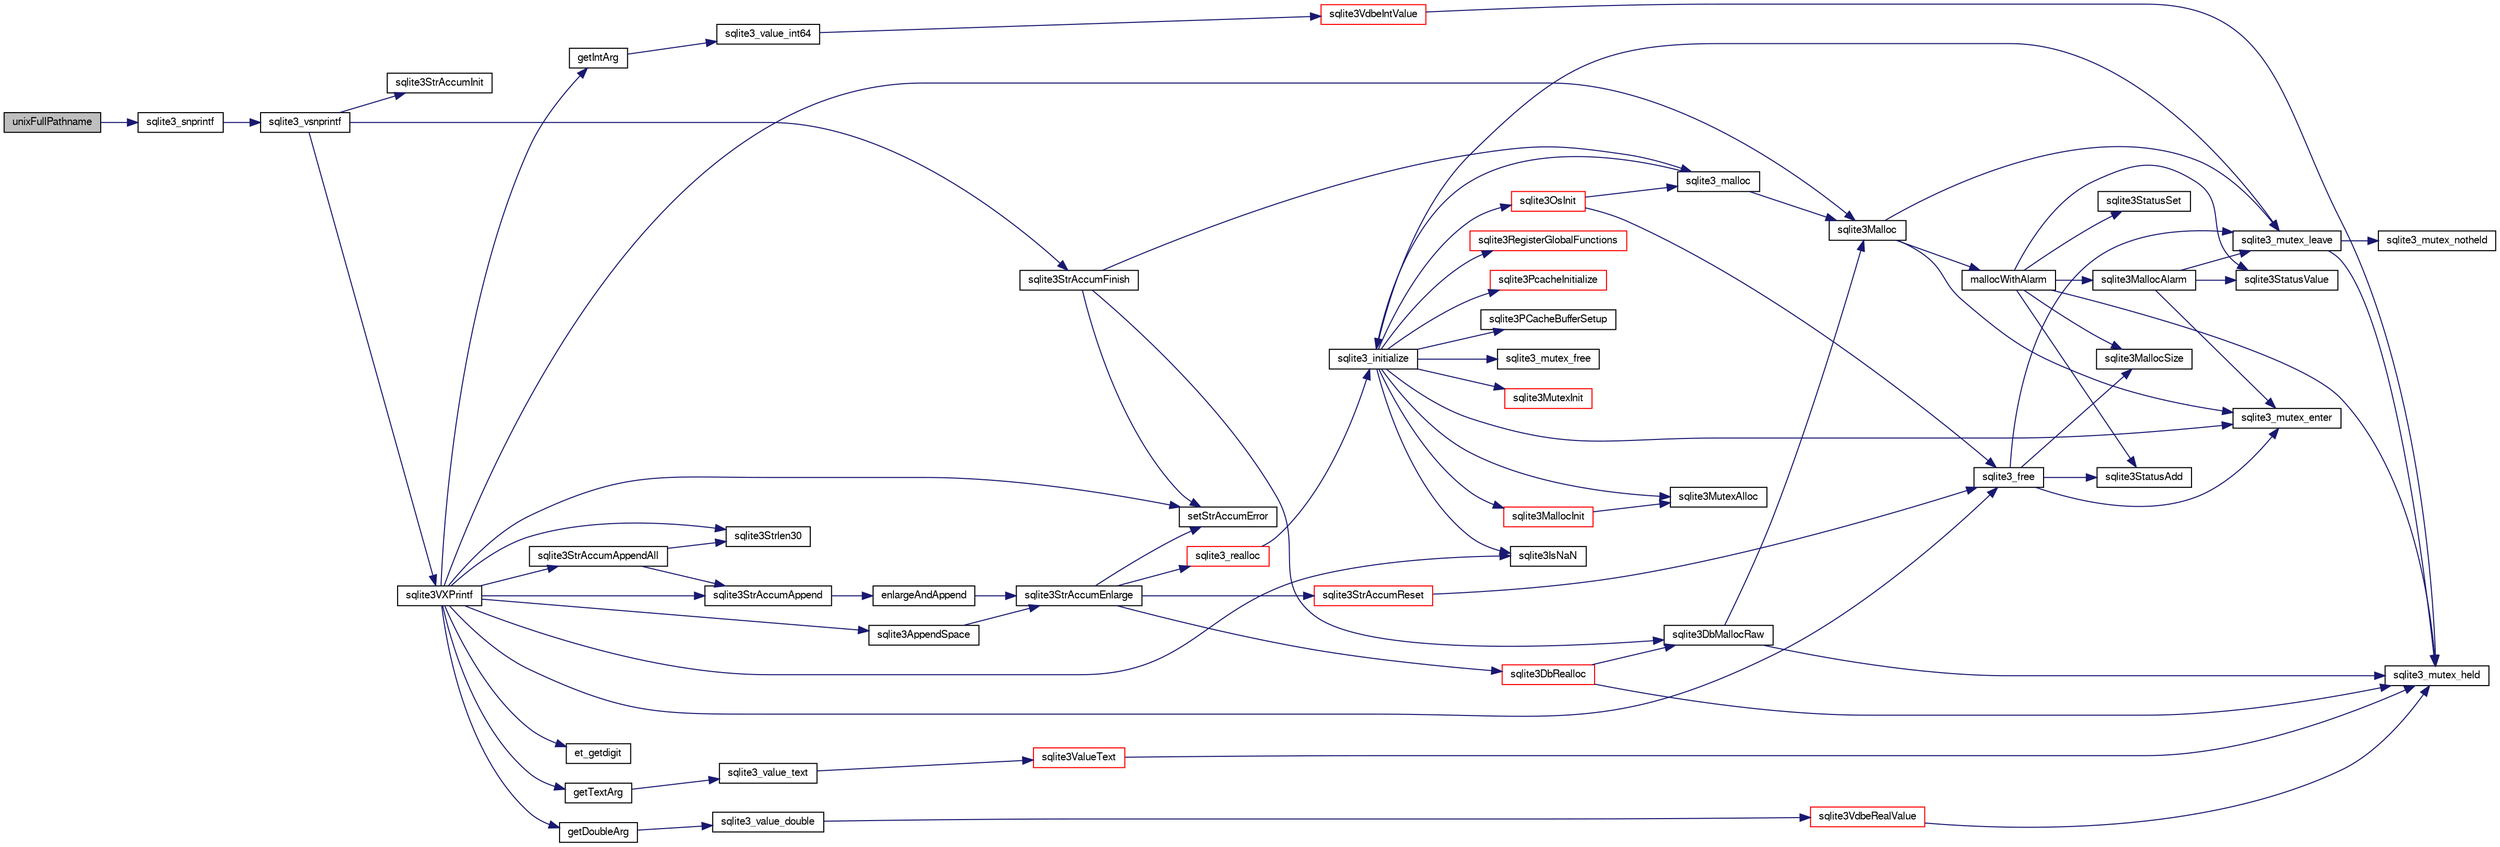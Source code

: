 digraph "unixFullPathname"
{
  edge [fontname="FreeSans",fontsize="10",labelfontname="FreeSans",labelfontsize="10"];
  node [fontname="FreeSans",fontsize="10",shape=record];
  rankdir="LR";
  Node846587 [label="unixFullPathname",height=0.2,width=0.4,color="black", fillcolor="grey75", style="filled", fontcolor="black"];
  Node846587 -> Node846588 [color="midnightblue",fontsize="10",style="solid",fontname="FreeSans"];
  Node846588 [label="sqlite3_snprintf",height=0.2,width=0.4,color="black", fillcolor="white", style="filled",URL="$sqlite3_8c.html#aa2695a752e971577f5784122f2013c40"];
  Node846588 -> Node846589 [color="midnightblue",fontsize="10",style="solid",fontname="FreeSans"];
  Node846589 [label="sqlite3_vsnprintf",height=0.2,width=0.4,color="black", fillcolor="white", style="filled",URL="$sqlite3_8c.html#a0862c03aea71d62847e452aa655add42"];
  Node846589 -> Node846590 [color="midnightblue",fontsize="10",style="solid",fontname="FreeSans"];
  Node846590 [label="sqlite3StrAccumInit",height=0.2,width=0.4,color="black", fillcolor="white", style="filled",URL="$sqlite3_8c.html#aabf95e113b9d54d519cd15a56215f560"];
  Node846589 -> Node846591 [color="midnightblue",fontsize="10",style="solid",fontname="FreeSans"];
  Node846591 [label="sqlite3VXPrintf",height=0.2,width=0.4,color="black", fillcolor="white", style="filled",URL="$sqlite3_8c.html#a63c25806c9bd4a2b76f9a0eb232c6bde"];
  Node846591 -> Node846592 [color="midnightblue",fontsize="10",style="solid",fontname="FreeSans"];
  Node846592 [label="sqlite3StrAccumAppend",height=0.2,width=0.4,color="black", fillcolor="white", style="filled",URL="$sqlite3_8c.html#a56664fa33def33c5a5245b623441d5e0"];
  Node846592 -> Node846593 [color="midnightblue",fontsize="10",style="solid",fontname="FreeSans"];
  Node846593 [label="enlargeAndAppend",height=0.2,width=0.4,color="black", fillcolor="white", style="filled",URL="$sqlite3_8c.html#a25b21e61dc0883d849890eaa8a18088a"];
  Node846593 -> Node846594 [color="midnightblue",fontsize="10",style="solid",fontname="FreeSans"];
  Node846594 [label="sqlite3StrAccumEnlarge",height=0.2,width=0.4,color="black", fillcolor="white", style="filled",URL="$sqlite3_8c.html#a38976500a97c69d65086eeccca82dd96"];
  Node846594 -> Node846595 [color="midnightblue",fontsize="10",style="solid",fontname="FreeSans"];
  Node846595 [label="setStrAccumError",height=0.2,width=0.4,color="black", fillcolor="white", style="filled",URL="$sqlite3_8c.html#a3dc479a1fc8ba1ab8edfe51f8a0b102c"];
  Node846594 -> Node846596 [color="midnightblue",fontsize="10",style="solid",fontname="FreeSans"];
  Node846596 [label="sqlite3StrAccumReset",height=0.2,width=0.4,color="red", fillcolor="white", style="filled",URL="$sqlite3_8c.html#ad7e70f4ec9d2fa3a63a371e2c7c555d8"];
  Node846596 -> Node846603 [color="midnightblue",fontsize="10",style="solid",fontname="FreeSans"];
  Node846603 [label="sqlite3_free",height=0.2,width=0.4,color="black", fillcolor="white", style="filled",URL="$sqlite3_8c.html#a6552349e36a8a691af5487999ab09519"];
  Node846603 -> Node846604 [color="midnightblue",fontsize="10",style="solid",fontname="FreeSans"];
  Node846604 [label="sqlite3_mutex_enter",height=0.2,width=0.4,color="black", fillcolor="white", style="filled",URL="$sqlite3_8c.html#a1c12cde690bd89f104de5cbad12a6bf5"];
  Node846603 -> Node846605 [color="midnightblue",fontsize="10",style="solid",fontname="FreeSans"];
  Node846605 [label="sqlite3StatusAdd",height=0.2,width=0.4,color="black", fillcolor="white", style="filled",URL="$sqlite3_8c.html#afa029f93586aeab4cc85360905dae9cd"];
  Node846603 -> Node846601 [color="midnightblue",fontsize="10",style="solid",fontname="FreeSans"];
  Node846601 [label="sqlite3MallocSize",height=0.2,width=0.4,color="black", fillcolor="white", style="filled",URL="$sqlite3_8c.html#acf5d2a5f35270bafb050bd2def576955"];
  Node846603 -> Node846606 [color="midnightblue",fontsize="10",style="solid",fontname="FreeSans"];
  Node846606 [label="sqlite3_mutex_leave",height=0.2,width=0.4,color="black", fillcolor="white", style="filled",URL="$sqlite3_8c.html#a5838d235601dbd3c1fa993555c6bcc93"];
  Node846606 -> Node846598 [color="midnightblue",fontsize="10",style="solid",fontname="FreeSans"];
  Node846598 [label="sqlite3_mutex_held",height=0.2,width=0.4,color="black", fillcolor="white", style="filled",URL="$sqlite3_8c.html#acf77da68932b6bc163c5e68547ecc3e7"];
  Node846606 -> Node846607 [color="midnightblue",fontsize="10",style="solid",fontname="FreeSans"];
  Node846607 [label="sqlite3_mutex_notheld",height=0.2,width=0.4,color="black", fillcolor="white", style="filled",URL="$sqlite3_8c.html#a83967c837c1c000d3b5adcfaa688f5dc"];
  Node846594 -> Node846608 [color="midnightblue",fontsize="10",style="solid",fontname="FreeSans"];
  Node846608 [label="sqlite3DbRealloc",height=0.2,width=0.4,color="red", fillcolor="white", style="filled",URL="$sqlite3_8c.html#ae028f4902a9d29bcaf310ff289ee87dc"];
  Node846608 -> Node846598 [color="midnightblue",fontsize="10",style="solid",fontname="FreeSans"];
  Node846608 -> Node846609 [color="midnightblue",fontsize="10",style="solid",fontname="FreeSans"];
  Node846609 [label="sqlite3DbMallocRaw",height=0.2,width=0.4,color="black", fillcolor="white", style="filled",URL="$sqlite3_8c.html#abbe8be0cf7175e11ddc3e2218fad924e"];
  Node846609 -> Node846598 [color="midnightblue",fontsize="10",style="solid",fontname="FreeSans"];
  Node846609 -> Node846610 [color="midnightblue",fontsize="10",style="solid",fontname="FreeSans"];
  Node846610 [label="sqlite3Malloc",height=0.2,width=0.4,color="black", fillcolor="white", style="filled",URL="$sqlite3_8c.html#a361a2eaa846b1885f123abe46f5d8b2b"];
  Node846610 -> Node846604 [color="midnightblue",fontsize="10",style="solid",fontname="FreeSans"];
  Node846610 -> Node846611 [color="midnightblue",fontsize="10",style="solid",fontname="FreeSans"];
  Node846611 [label="mallocWithAlarm",height=0.2,width=0.4,color="black", fillcolor="white", style="filled",URL="$sqlite3_8c.html#ab070d5cf8e48ec8a6a43cf025d48598b"];
  Node846611 -> Node846598 [color="midnightblue",fontsize="10",style="solid",fontname="FreeSans"];
  Node846611 -> Node846612 [color="midnightblue",fontsize="10",style="solid",fontname="FreeSans"];
  Node846612 [label="sqlite3StatusSet",height=0.2,width=0.4,color="black", fillcolor="white", style="filled",URL="$sqlite3_8c.html#afec7586c01fcb5ea17dc9d7725a589d9"];
  Node846611 -> Node846613 [color="midnightblue",fontsize="10",style="solid",fontname="FreeSans"];
  Node846613 [label="sqlite3StatusValue",height=0.2,width=0.4,color="black", fillcolor="white", style="filled",URL="$sqlite3_8c.html#a30b8ac296c6e200c1fa57708d52c6ef6"];
  Node846611 -> Node846614 [color="midnightblue",fontsize="10",style="solid",fontname="FreeSans"];
  Node846614 [label="sqlite3MallocAlarm",height=0.2,width=0.4,color="black", fillcolor="white", style="filled",URL="$sqlite3_8c.html#ada66988e8471d1198f3219c062377508"];
  Node846614 -> Node846613 [color="midnightblue",fontsize="10",style="solid",fontname="FreeSans"];
  Node846614 -> Node846606 [color="midnightblue",fontsize="10",style="solid",fontname="FreeSans"];
  Node846614 -> Node846604 [color="midnightblue",fontsize="10",style="solid",fontname="FreeSans"];
  Node846611 -> Node846601 [color="midnightblue",fontsize="10",style="solid",fontname="FreeSans"];
  Node846611 -> Node846605 [color="midnightblue",fontsize="10",style="solid",fontname="FreeSans"];
  Node846610 -> Node846606 [color="midnightblue",fontsize="10",style="solid",fontname="FreeSans"];
  Node846594 -> Node846789 [color="midnightblue",fontsize="10",style="solid",fontname="FreeSans"];
  Node846789 [label="sqlite3_realloc",height=0.2,width=0.4,color="red", fillcolor="white", style="filled",URL="$sqlite3_8c.html#a822d9e42f6ab4b2ec803f311aeb9618d"];
  Node846789 -> Node846616 [color="midnightblue",fontsize="10",style="solid",fontname="FreeSans"];
  Node846616 [label="sqlite3_initialize",height=0.2,width=0.4,color="black", fillcolor="white", style="filled",URL="$sqlite3_8c.html#ab0c0ee2d5d4cf8b28e9572296a8861df"];
  Node846616 -> Node846617 [color="midnightblue",fontsize="10",style="solid",fontname="FreeSans"];
  Node846617 [label="sqlite3MutexInit",height=0.2,width=0.4,color="red", fillcolor="white", style="filled",URL="$sqlite3_8c.html#a7906afcdd1cdb3d0007eb932398a1158"];
  Node846616 -> Node846635 [color="midnightblue",fontsize="10",style="solid",fontname="FreeSans"];
  Node846635 [label="sqlite3MutexAlloc",height=0.2,width=0.4,color="black", fillcolor="white", style="filled",URL="$sqlite3_8c.html#a0e3f432ee581f6876b590e7ad7e84e19"];
  Node846616 -> Node846604 [color="midnightblue",fontsize="10",style="solid",fontname="FreeSans"];
  Node846616 -> Node846636 [color="midnightblue",fontsize="10",style="solid",fontname="FreeSans"];
  Node846636 [label="sqlite3MallocInit",height=0.2,width=0.4,color="red", fillcolor="white", style="filled",URL="$sqlite3_8c.html#a9e06f9e7cad0d83ce80ab493c9533552"];
  Node846636 -> Node846635 [color="midnightblue",fontsize="10",style="solid",fontname="FreeSans"];
  Node846616 -> Node846606 [color="midnightblue",fontsize="10",style="solid",fontname="FreeSans"];
  Node846616 -> Node846679 [color="midnightblue",fontsize="10",style="solid",fontname="FreeSans"];
  Node846679 [label="sqlite3RegisterGlobalFunctions",height=0.2,width=0.4,color="red", fillcolor="white", style="filled",URL="$sqlite3_8c.html#a9f75bd111010f29e1b8d74344473c4ec"];
  Node846616 -> Node846857 [color="midnightblue",fontsize="10",style="solid",fontname="FreeSans"];
  Node846857 [label="sqlite3PcacheInitialize",height=0.2,width=0.4,color="red", fillcolor="white", style="filled",URL="$sqlite3_8c.html#a2902c61ddc88bea002c4d69fe4052b1f"];
  Node846616 -> Node846858 [color="midnightblue",fontsize="10",style="solid",fontname="FreeSans"];
  Node846858 [label="sqlite3OsInit",height=0.2,width=0.4,color="red", fillcolor="white", style="filled",URL="$sqlite3_8c.html#afeaa886fe1ca086a30fd278b1d069762"];
  Node846858 -> Node846642 [color="midnightblue",fontsize="10",style="solid",fontname="FreeSans"];
  Node846642 [label="sqlite3_malloc",height=0.2,width=0.4,color="black", fillcolor="white", style="filled",URL="$sqlite3_8c.html#ac79dba55fc32b6a840cf5a9769bce7cd"];
  Node846642 -> Node846616 [color="midnightblue",fontsize="10",style="solid",fontname="FreeSans"];
  Node846642 -> Node846610 [color="midnightblue",fontsize="10",style="solid",fontname="FreeSans"];
  Node846858 -> Node846603 [color="midnightblue",fontsize="10",style="solid",fontname="FreeSans"];
  Node846616 -> Node846862 [color="midnightblue",fontsize="10",style="solid",fontname="FreeSans"];
  Node846862 [label="sqlite3PCacheBufferSetup",height=0.2,width=0.4,color="black", fillcolor="white", style="filled",URL="$sqlite3_8c.html#ad18a1eebefdfbc4254f473f7b0101937"];
  Node846616 -> Node846863 [color="midnightblue",fontsize="10",style="solid",fontname="FreeSans"];
  Node846863 [label="sqlite3_mutex_free",height=0.2,width=0.4,color="black", fillcolor="white", style="filled",URL="$sqlite3_8c.html#a2db2e72e08f6873afa9c61b0ec726fec"];
  Node846616 -> Node846757 [color="midnightblue",fontsize="10",style="solid",fontname="FreeSans"];
  Node846757 [label="sqlite3IsNaN",height=0.2,width=0.4,color="black", fillcolor="white", style="filled",URL="$sqlite3_8c.html#aed4d78203877c3486765ccbc7feebb50"];
  Node846591 -> Node846864 [color="midnightblue",fontsize="10",style="solid",fontname="FreeSans"];
  Node846864 [label="getIntArg",height=0.2,width=0.4,color="black", fillcolor="white", style="filled",URL="$sqlite3_8c.html#abff258963dbd9205fb299851a64c67be"];
  Node846864 -> Node846748 [color="midnightblue",fontsize="10",style="solid",fontname="FreeSans"];
  Node846748 [label="sqlite3_value_int64",height=0.2,width=0.4,color="black", fillcolor="white", style="filled",URL="$sqlite3_8c.html#ab38d8627f4750672e72712df0b709e0d"];
  Node846748 -> Node846736 [color="midnightblue",fontsize="10",style="solid",fontname="FreeSans"];
  Node846736 [label="sqlite3VdbeIntValue",height=0.2,width=0.4,color="red", fillcolor="white", style="filled",URL="$sqlite3_8c.html#a3dc28e3bfdbecf81633c3697a3aacd45"];
  Node846736 -> Node846598 [color="midnightblue",fontsize="10",style="solid",fontname="FreeSans"];
  Node846591 -> Node846610 [color="midnightblue",fontsize="10",style="solid",fontname="FreeSans"];
  Node846591 -> Node846595 [color="midnightblue",fontsize="10",style="solid",fontname="FreeSans"];
  Node846591 -> Node846865 [color="midnightblue",fontsize="10",style="solid",fontname="FreeSans"];
  Node846865 [label="getDoubleArg",height=0.2,width=0.4,color="black", fillcolor="white", style="filled",URL="$sqlite3_8c.html#a1cf25120072c85bd261983b24c12c3d9"];
  Node846865 -> Node846752 [color="midnightblue",fontsize="10",style="solid",fontname="FreeSans"];
  Node846752 [label="sqlite3_value_double",height=0.2,width=0.4,color="black", fillcolor="white", style="filled",URL="$sqlite3_8c.html#a3e50c1a2dd484a8b6911c9d163816b88"];
  Node846752 -> Node846753 [color="midnightblue",fontsize="10",style="solid",fontname="FreeSans"];
  Node846753 [label="sqlite3VdbeRealValue",height=0.2,width=0.4,color="red", fillcolor="white", style="filled",URL="$sqlite3_8c.html#a5bf943a4f9a5516911b3bc610e3d64e0"];
  Node846753 -> Node846598 [color="midnightblue",fontsize="10",style="solid",fontname="FreeSans"];
  Node846591 -> Node846757 [color="midnightblue",fontsize="10",style="solid",fontname="FreeSans"];
  Node846591 -> Node846677 [color="midnightblue",fontsize="10",style="solid",fontname="FreeSans"];
  Node846677 [label="sqlite3Strlen30",height=0.2,width=0.4,color="black", fillcolor="white", style="filled",URL="$sqlite3_8c.html#a3dcd80ba41f1a308193dee74857b62a7"];
  Node846591 -> Node846866 [color="midnightblue",fontsize="10",style="solid",fontname="FreeSans"];
  Node846866 [label="et_getdigit",height=0.2,width=0.4,color="black", fillcolor="white", style="filled",URL="$sqlite3_8c.html#a40c5a308749ad07cc2397a53e081bff0"];
  Node846591 -> Node846867 [color="midnightblue",fontsize="10",style="solid",fontname="FreeSans"];
  Node846867 [label="getTextArg",height=0.2,width=0.4,color="black", fillcolor="white", style="filled",URL="$sqlite3_8c.html#afbb41850423ef20071cefaab0431e04d"];
  Node846867 -> Node846682 [color="midnightblue",fontsize="10",style="solid",fontname="FreeSans"];
  Node846682 [label="sqlite3_value_text",height=0.2,width=0.4,color="black", fillcolor="white", style="filled",URL="$sqlite3_8c.html#aef2ace3239e6dd59c74110faa70f8171"];
  Node846682 -> Node846683 [color="midnightblue",fontsize="10",style="solid",fontname="FreeSans"];
  Node846683 [label="sqlite3ValueText",height=0.2,width=0.4,color="red", fillcolor="white", style="filled",URL="$sqlite3_8c.html#ad567a94e52d1adf81f4857fdba00a59b"];
  Node846683 -> Node846598 [color="midnightblue",fontsize="10",style="solid",fontname="FreeSans"];
  Node846591 -> Node846868 [color="midnightblue",fontsize="10",style="solid",fontname="FreeSans"];
  Node846868 [label="sqlite3StrAccumAppendAll",height=0.2,width=0.4,color="black", fillcolor="white", style="filled",URL="$sqlite3_8c.html#acaf8f3e4f99a3c3a4a77e9c987547289"];
  Node846868 -> Node846592 [color="midnightblue",fontsize="10",style="solid",fontname="FreeSans"];
  Node846868 -> Node846677 [color="midnightblue",fontsize="10",style="solid",fontname="FreeSans"];
  Node846591 -> Node846869 [color="midnightblue",fontsize="10",style="solid",fontname="FreeSans"];
  Node846869 [label="sqlite3AppendSpace",height=0.2,width=0.4,color="black", fillcolor="white", style="filled",URL="$sqlite3_8c.html#aefd38a5afc0020d4a93855c3ee7c63a8"];
  Node846869 -> Node846594 [color="midnightblue",fontsize="10",style="solid",fontname="FreeSans"];
  Node846591 -> Node846603 [color="midnightblue",fontsize="10",style="solid",fontname="FreeSans"];
  Node846589 -> Node846641 [color="midnightblue",fontsize="10",style="solid",fontname="FreeSans"];
  Node846641 [label="sqlite3StrAccumFinish",height=0.2,width=0.4,color="black", fillcolor="white", style="filled",URL="$sqlite3_8c.html#adb7f26b10ac1b847db6f000ef4c2e2ba"];
  Node846641 -> Node846609 [color="midnightblue",fontsize="10",style="solid",fontname="FreeSans"];
  Node846641 -> Node846642 [color="midnightblue",fontsize="10",style="solid",fontname="FreeSans"];
  Node846641 -> Node846595 [color="midnightblue",fontsize="10",style="solid",fontname="FreeSans"];
}
